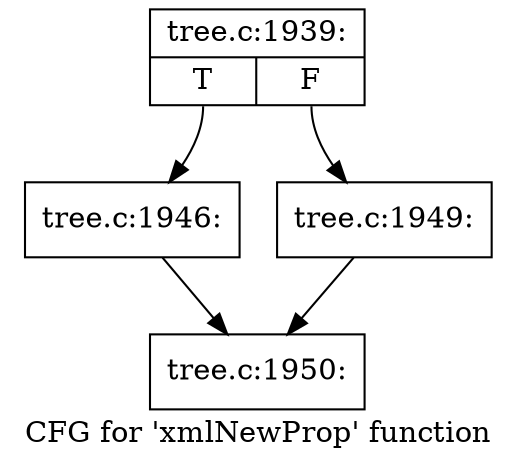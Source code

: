 digraph "CFG for 'xmlNewProp' function" {
	label="CFG for 'xmlNewProp' function";

	Node0x55ad0ba825b0 [shape=record,label="{tree.c:1939:|{<s0>T|<s1>F}}"];
	Node0x55ad0ba825b0:s0 -> Node0x55ad0ba93d10;
	Node0x55ad0ba825b0:s1 -> Node0x55ad0ba93d60;
	Node0x55ad0ba93d10 [shape=record,label="{tree.c:1946:}"];
	Node0x55ad0ba93d10 -> Node0x55ad0ba930f0;
	Node0x55ad0ba93d60 [shape=record,label="{tree.c:1949:}"];
	Node0x55ad0ba93d60 -> Node0x55ad0ba930f0;
	Node0x55ad0ba930f0 [shape=record,label="{tree.c:1950:}"];
}
